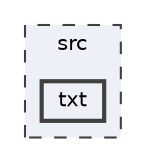 digraph "src/txt"
{
 // LATEX_PDF_SIZE
  bgcolor="transparent";
  edge [fontname=Helvetica,fontsize=10,labelfontname=Helvetica,labelfontsize=10];
  node [fontname=Helvetica,fontsize=10,shape=box,height=0.2,width=0.4];
  compound=true
  subgraph clusterdir_68267d1309a1af8e8297ef4c3efbcdba {
    graph [ bgcolor="#edf0f7", pencolor="grey25", label="src", fontname=Helvetica,fontsize=10 style="filled,dashed", URL="dir_68267d1309a1af8e8297ef4c3efbcdba.html",tooltip=""]
  dir_74d70b51b5aa2eb3cb5baf13d2756485 [label="txt", fillcolor="#edf0f7", color="grey25", style="filled,bold", URL="dir_74d70b51b5aa2eb3cb5baf13d2756485.html",tooltip=""];
  }
}
